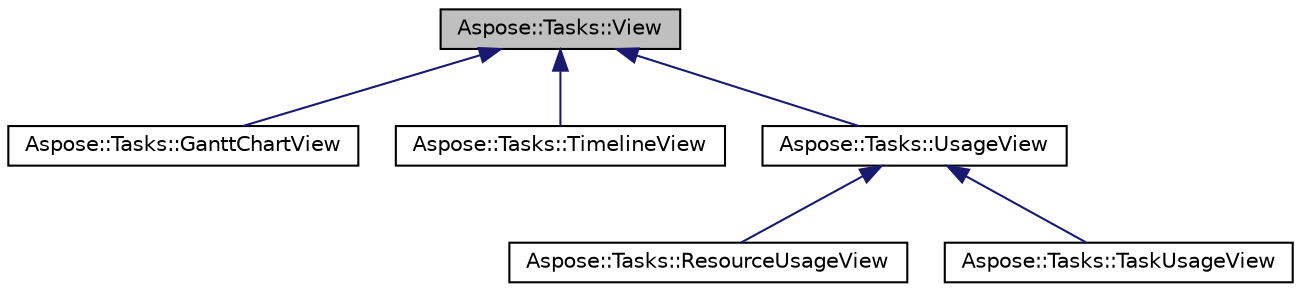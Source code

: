 digraph "Aspose::Tasks::View"
{
 // LATEX_PDF_SIZE
  edge [fontname="Helvetica",fontsize="10",labelfontname="Helvetica",labelfontsize="10"];
  node [fontname="Helvetica",fontsize="10",shape=record];
  Node1 [label="Aspose::Tasks::View",height=0.2,width=0.4,color="black", fillcolor="grey75", style="filled", fontcolor="black",tooltip="Represents a view in Project."];
  Node1 -> Node2 [dir="back",color="midnightblue",fontsize="10",style="solid",fontname="Helvetica"];
  Node2 [label="Aspose::Tasks::GanttChartView",height=0.2,width=0.4,color="black", fillcolor="white", style="filled",URL="$class_aspose_1_1_tasks_1_1_gantt_chart_view.html",tooltip="Represents a GanttChart view."];
  Node1 -> Node3 [dir="back",color="midnightblue",fontsize="10",style="solid",fontname="Helvetica"];
  Node3 [label="Aspose::Tasks::TimelineView",height=0.2,width=0.4,color="black", fillcolor="white", style="filled",URL="$class_aspose_1_1_tasks_1_1_timeline_view.html",tooltip="Represents a timeline view of a project."];
  Node1 -> Node4 [dir="back",color="midnightblue",fontsize="10",style="solid",fontname="Helvetica"];
  Node4 [label="Aspose::Tasks::UsageView",height=0.2,width=0.4,color="black", fillcolor="white", style="filled",URL="$class_aspose_1_1_tasks_1_1_usage_view.html",tooltip="Represent a usage view in a project."];
  Node4 -> Node5 [dir="back",color="midnightblue",fontsize="10",style="solid",fontname="Helvetica"];
  Node5 [label="Aspose::Tasks::ResourceUsageView",height=0.2,width=0.4,color="black", fillcolor="white", style="filled",URL="$class_aspose_1_1_tasks_1_1_resource_usage_view.html",tooltip="Represents resource usage view in a project."];
  Node4 -> Node6 [dir="back",color="midnightblue",fontsize="10",style="solid",fontname="Helvetica"];
  Node6 [label="Aspose::Tasks::TaskUsageView",height=0.2,width=0.4,color="black", fillcolor="white", style="filled",URL="$class_aspose_1_1_tasks_1_1_task_usage_view.html",tooltip="Represents task usage view in a project."];
}
